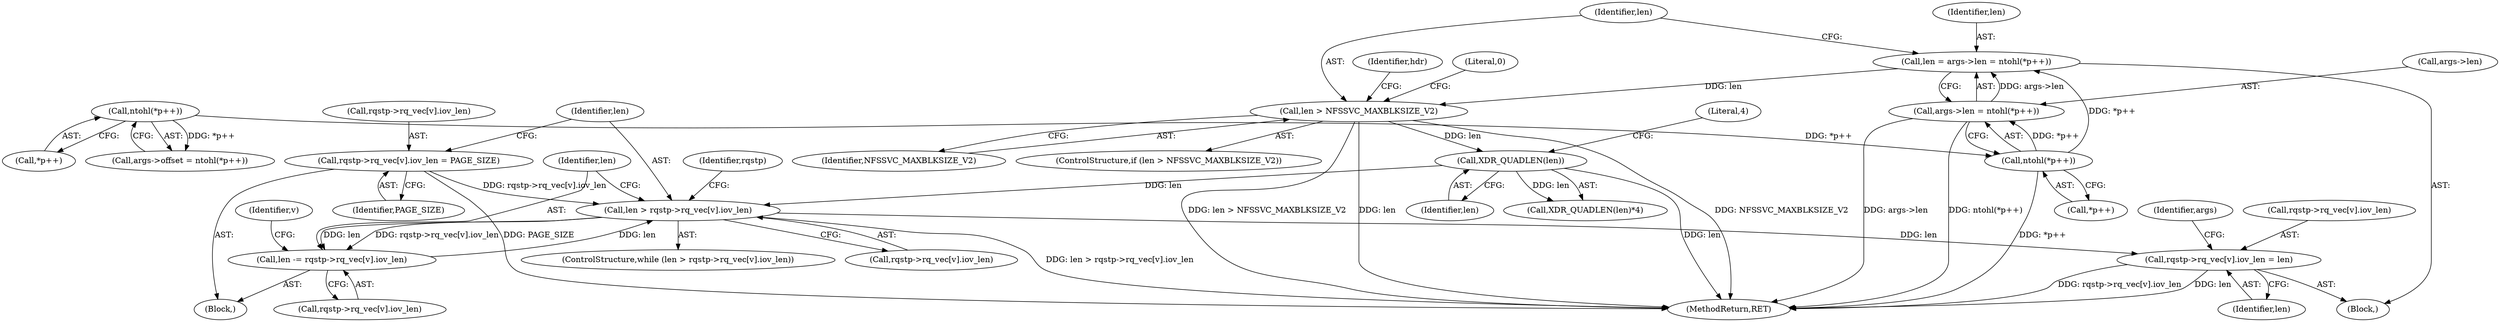 digraph "0_linux_13bf9fbff0e5e099e2b6f003a0ab8ae145436309_1@pointer" {
"1000275" [label="(Call,rqstp->rq_vec[v].iov_len = len)"];
"1000231" [label="(Call,len > rqstp->rq_vec[v].iov_len)"];
"1000198" [label="(Call,XDR_QUADLEN(len))"];
"1000159" [label="(Call,len > NFSSVC_MAXBLKSIZE_V2)"];
"1000148" [label="(Call,len = args->len = ntohl(*p++))"];
"1000150" [label="(Call,args->len = ntohl(*p++))"];
"1000154" [label="(Call,ntohl(*p++))"];
"1000142" [label="(Call,ntohl(*p++))"];
"1000241" [label="(Call,len -= rqstp->rq_vec[v].iov_len)"];
"1000266" [label="(Call,rqstp->rq_vec[v].iov_len = PAGE_SIZE)"];
"1000251" [label="(Identifier,v)"];
"1000110" [label="(Block,)"];
"1000154" [label="(Call,ntohl(*p++))"];
"1000148" [label="(Call,len = args->len = ntohl(*p++))"];
"1000276" [label="(Call,rqstp->rq_vec[v].iov_len)"];
"1000233" [label="(Call,rqstp->rq_vec[v].iov_len)"];
"1000267" [label="(Call,rqstp->rq_vec[v].iov_len)"];
"1000159" [label="(Call,len > NFSSVC_MAXBLKSIZE_V2)"];
"1000155" [label="(Call,*p++)"];
"1000231" [label="(Call,len > rqstp->rq_vec[v].iov_len)"];
"1000142" [label="(Call,ntohl(*p++))"];
"1000138" [label="(Call,args->offset = ntohl(*p++))"];
"1000279" [label="(Identifier,rqstp)"];
"1000240" [label="(Block,)"];
"1000243" [label="(Call,rqstp->rq_vec[v].iov_len)"];
"1000283" [label="(Identifier,len)"];
"1000151" [label="(Call,args->len)"];
"1000230" [label="(ControlStructure,while (len > rqstp->rq_vec[v].iov_len))"];
"1000275" [label="(Call,rqstp->rq_vec[v].iov_len = len)"];
"1000149" [label="(Identifier,len)"];
"1000286" [label="(Identifier,args)"];
"1000242" [label="(Identifier,len)"];
"1000197" [label="(Call,XDR_QUADLEN(len)*4)"];
"1000266" [label="(Call,rqstp->rq_vec[v].iov_len = PAGE_SIZE)"];
"1000163" [label="(Literal,0)"];
"1000160" [label="(Identifier,len)"];
"1000199" [label="(Identifier,len)"];
"1000158" [label="(ControlStructure,if (len > NFSSVC_MAXBLKSIZE_V2))"];
"1000293" [label="(MethodReturn,RET)"];
"1000165" [label="(Identifier,hdr)"];
"1000241" [label="(Call,len -= rqstp->rq_vec[v].iov_len)"];
"1000200" [label="(Literal,4)"];
"1000150" [label="(Call,args->len = ntohl(*p++))"];
"1000232" [label="(Identifier,len)"];
"1000161" [label="(Identifier,NFSSVC_MAXBLKSIZE_V2)"];
"1000198" [label="(Call,XDR_QUADLEN(len))"];
"1000143" [label="(Call,*p++)"];
"1000274" [label="(Identifier,PAGE_SIZE)"];
"1000275" -> "1000110"  [label="AST: "];
"1000275" -> "1000283"  [label="CFG: "];
"1000276" -> "1000275"  [label="AST: "];
"1000283" -> "1000275"  [label="AST: "];
"1000286" -> "1000275"  [label="CFG: "];
"1000275" -> "1000293"  [label="DDG: rqstp->rq_vec[v].iov_len"];
"1000275" -> "1000293"  [label="DDG: len"];
"1000231" -> "1000275"  [label="DDG: len"];
"1000231" -> "1000230"  [label="AST: "];
"1000231" -> "1000233"  [label="CFG: "];
"1000232" -> "1000231"  [label="AST: "];
"1000233" -> "1000231"  [label="AST: "];
"1000242" -> "1000231"  [label="CFG: "];
"1000279" -> "1000231"  [label="CFG: "];
"1000231" -> "1000293"  [label="DDG: len > rqstp->rq_vec[v].iov_len"];
"1000198" -> "1000231"  [label="DDG: len"];
"1000241" -> "1000231"  [label="DDG: len"];
"1000266" -> "1000231"  [label="DDG: rqstp->rq_vec[v].iov_len"];
"1000231" -> "1000241"  [label="DDG: rqstp->rq_vec[v].iov_len"];
"1000231" -> "1000241"  [label="DDG: len"];
"1000198" -> "1000197"  [label="AST: "];
"1000198" -> "1000199"  [label="CFG: "];
"1000199" -> "1000198"  [label="AST: "];
"1000200" -> "1000198"  [label="CFG: "];
"1000198" -> "1000293"  [label="DDG: len"];
"1000198" -> "1000197"  [label="DDG: len"];
"1000159" -> "1000198"  [label="DDG: len"];
"1000159" -> "1000158"  [label="AST: "];
"1000159" -> "1000161"  [label="CFG: "];
"1000160" -> "1000159"  [label="AST: "];
"1000161" -> "1000159"  [label="AST: "];
"1000163" -> "1000159"  [label="CFG: "];
"1000165" -> "1000159"  [label="CFG: "];
"1000159" -> "1000293"  [label="DDG: len > NFSSVC_MAXBLKSIZE_V2"];
"1000159" -> "1000293"  [label="DDG: len"];
"1000159" -> "1000293"  [label="DDG: NFSSVC_MAXBLKSIZE_V2"];
"1000148" -> "1000159"  [label="DDG: len"];
"1000148" -> "1000110"  [label="AST: "];
"1000148" -> "1000150"  [label="CFG: "];
"1000149" -> "1000148"  [label="AST: "];
"1000150" -> "1000148"  [label="AST: "];
"1000160" -> "1000148"  [label="CFG: "];
"1000150" -> "1000148"  [label="DDG: args->len"];
"1000154" -> "1000148"  [label="DDG: *p++"];
"1000150" -> "1000154"  [label="CFG: "];
"1000151" -> "1000150"  [label="AST: "];
"1000154" -> "1000150"  [label="AST: "];
"1000150" -> "1000293"  [label="DDG: ntohl(*p++)"];
"1000150" -> "1000293"  [label="DDG: args->len"];
"1000154" -> "1000150"  [label="DDG: *p++"];
"1000154" -> "1000155"  [label="CFG: "];
"1000155" -> "1000154"  [label="AST: "];
"1000154" -> "1000293"  [label="DDG: *p++"];
"1000142" -> "1000154"  [label="DDG: *p++"];
"1000142" -> "1000138"  [label="AST: "];
"1000142" -> "1000143"  [label="CFG: "];
"1000143" -> "1000142"  [label="AST: "];
"1000138" -> "1000142"  [label="CFG: "];
"1000142" -> "1000138"  [label="DDG: *p++"];
"1000241" -> "1000240"  [label="AST: "];
"1000241" -> "1000243"  [label="CFG: "];
"1000242" -> "1000241"  [label="AST: "];
"1000243" -> "1000241"  [label="AST: "];
"1000251" -> "1000241"  [label="CFG: "];
"1000266" -> "1000240"  [label="AST: "];
"1000266" -> "1000274"  [label="CFG: "];
"1000267" -> "1000266"  [label="AST: "];
"1000274" -> "1000266"  [label="AST: "];
"1000232" -> "1000266"  [label="CFG: "];
"1000266" -> "1000293"  [label="DDG: PAGE_SIZE"];
}
